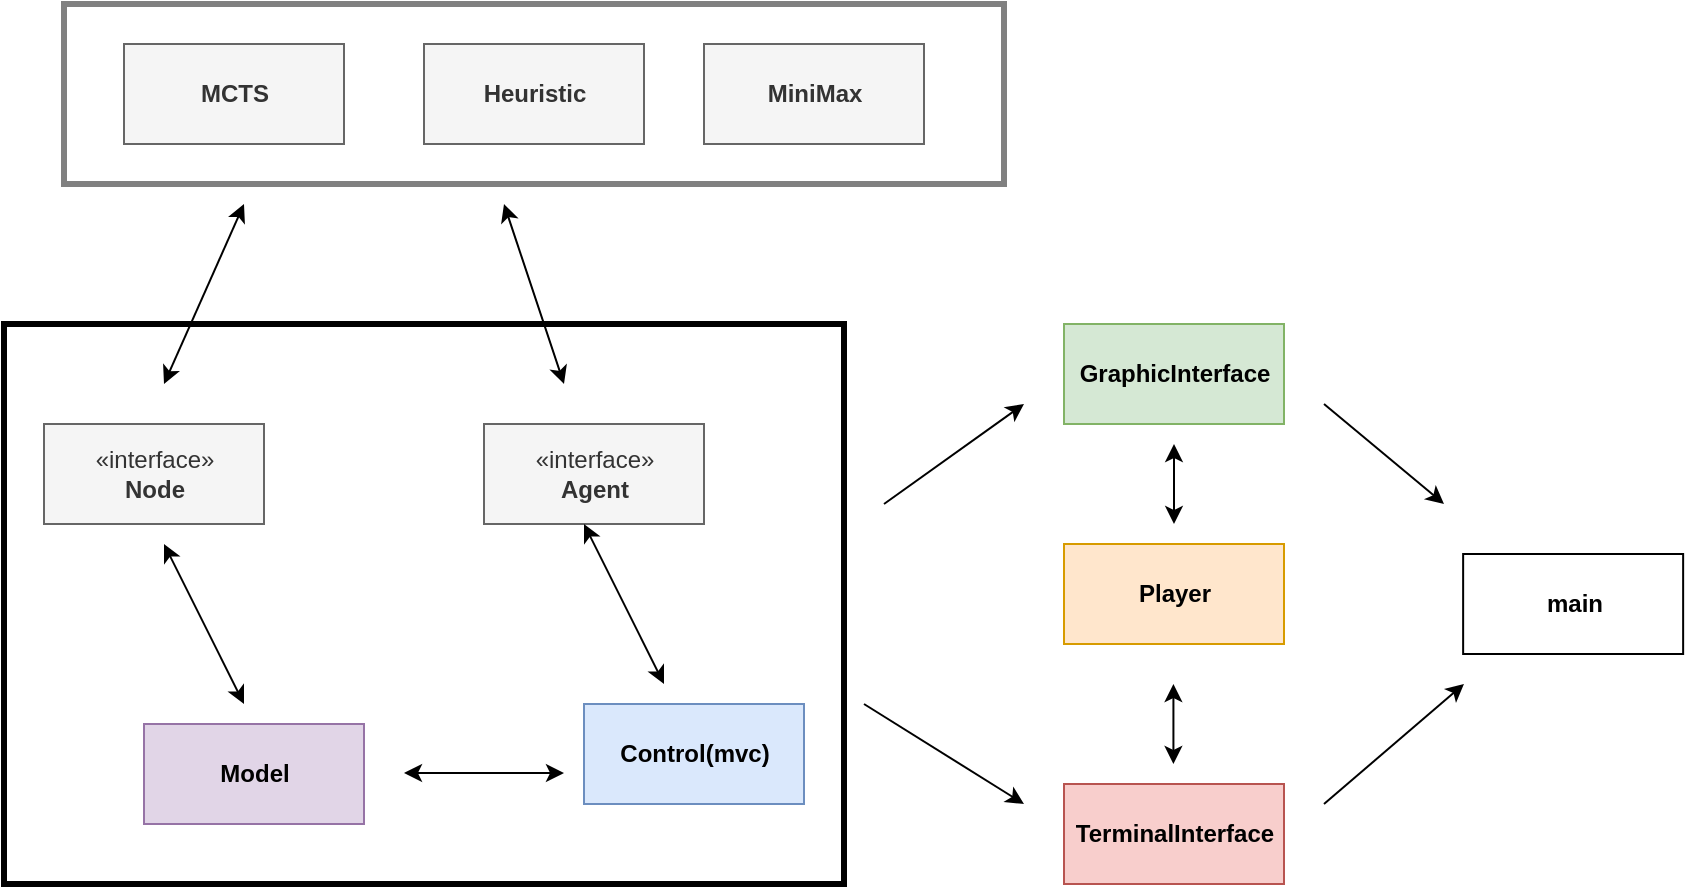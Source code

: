 <mxfile version="12.6.1" type="device"><diagram id="3gjsJfwX6NH6ZjUIXrtz" name="Page-1"><mxGraphModel dx="1022" dy="1783" grid="1" gridSize="10" guides="1" tooltips="1" connect="1" arrows="1" fold="1" page="1" pageScale="1" pageWidth="850" pageHeight="1100" math="0" shadow="0"><root><mxCell id="0"/><mxCell id="1" parent="0"/><mxCell id="1u6QL9yyQh-Ea_asQnVc-1" value="&lt;b&gt;MCTS&lt;/b&gt;" style="html=1;fillColor=#f5f5f5;strokeColor=#666666;fontColor=#333333;" parent="1" vertex="1"><mxGeometry x="70" y="20" width="110" height="50" as="geometry"/></mxCell><mxCell id="1u6QL9yyQh-Ea_asQnVc-2" value="«interface»&lt;br&gt;&lt;b&gt;Node&lt;/b&gt;" style="html=1;fillColor=#f5f5f5;strokeColor=#666666;fontColor=#333333;" parent="1" vertex="1"><mxGeometry x="30" y="210" width="110" height="50" as="geometry"/></mxCell><mxCell id="1u6QL9yyQh-Ea_asQnVc-3" value="&lt;b&gt;Model&lt;/b&gt;" style="html=1;fillColor=#e1d5e7;strokeColor=#9673a6;" parent="1" vertex="1"><mxGeometry x="80" y="360" width="110" height="50" as="geometry"/></mxCell><mxCell id="1u6QL9yyQh-Ea_asQnVc-4" value="&lt;b&gt;Control(mvc)&lt;/b&gt;" style="html=1;fillColor=#dae8fc;strokeColor=#6c8ebf;" parent="1" vertex="1"><mxGeometry x="300" y="350" width="110" height="50" as="geometry"/></mxCell><mxCell id="1u6QL9yyQh-Ea_asQnVc-5" value="&lt;b&gt;GraphicInterface&lt;/b&gt;" style="html=1;fillColor=#d5e8d4;strokeColor=#82b366;" parent="1" vertex="1"><mxGeometry x="540" y="160" width="110" height="50" as="geometry"/></mxCell><mxCell id="1u6QL9yyQh-Ea_asQnVc-6" value="&lt;b&gt;TerminalInterface&lt;/b&gt;" style="html=1;fillColor=#f8cecc;strokeColor=#b85450;" parent="1" vertex="1"><mxGeometry x="540" y="390" width="110" height="50" as="geometry"/></mxCell><mxCell id="1u6QL9yyQh-Ea_asQnVc-7" value="&lt;div&gt;&lt;b&gt;main&lt;/b&gt;&lt;/div&gt;" style="html=1;" parent="1" vertex="1"><mxGeometry x="739.57" y="275" width="110" height="50" as="geometry"/></mxCell><mxCell id="1u6QL9yyQh-Ea_asQnVc-8" value="" style="endArrow=classic;startArrow=classic;html=1;" parent="1" edge="1"><mxGeometry width="50" height="50" relative="1" as="geometry"><mxPoint x="130" y="350" as="sourcePoint"/><mxPoint x="90" y="270" as="targetPoint"/></mxGeometry></mxCell><mxCell id="1u6QL9yyQh-Ea_asQnVc-9" value="" style="endArrow=classic;startArrow=classic;html=1;" parent="1" edge="1"><mxGeometry width="50" height="50" relative="1" as="geometry"><mxPoint x="90" y="190" as="sourcePoint"/><mxPoint x="130" y="100" as="targetPoint"/></mxGeometry></mxCell><mxCell id="1u6QL9yyQh-Ea_asQnVc-10" value="" style="endArrow=classic;startArrow=classic;html=1;" parent="1" edge="1"><mxGeometry width="50" height="50" relative="1" as="geometry"><mxPoint x="210" y="384.5" as="sourcePoint"/><mxPoint x="290" y="384.5" as="targetPoint"/></mxGeometry></mxCell><mxCell id="1u6QL9yyQh-Ea_asQnVc-11" value="" style="endArrow=classic;startArrow=classic;html=1;" parent="1" edge="1"><mxGeometry width="50" height="50" relative="1" as="geometry"><mxPoint x="290" y="190" as="sourcePoint"/><mxPoint x="260" y="100" as="targetPoint"/></mxGeometry></mxCell><mxCell id="1u6QL9yyQh-Ea_asQnVc-12" value="" style="rounded=0;whiteSpace=wrap;html=1;fillColor=none;strokeWidth=3;" parent="1" vertex="1"><mxGeometry x="10" y="160" width="420" height="280" as="geometry"/></mxCell><mxCell id="1u6QL9yyQh-Ea_asQnVc-13" value="" style="endArrow=classic;html=1;" parent="1" edge="1"><mxGeometry width="50" height="50" relative="1" as="geometry"><mxPoint x="450" y="250" as="sourcePoint"/><mxPoint x="520" y="200" as="targetPoint"/></mxGeometry></mxCell><mxCell id="1u6QL9yyQh-Ea_asQnVc-14" value="" style="endArrow=classic;html=1;" parent="1" edge="1"><mxGeometry width="50" height="50" relative="1" as="geometry"><mxPoint x="440" y="350" as="sourcePoint"/><mxPoint x="520" y="400" as="targetPoint"/></mxGeometry></mxCell><mxCell id="1u6QL9yyQh-Ea_asQnVc-15" value="" style="endArrow=classic;html=1;" parent="1" edge="1"><mxGeometry width="50" height="50" relative="1" as="geometry"><mxPoint x="670" y="200" as="sourcePoint"/><mxPoint x="730" y="250" as="targetPoint"/></mxGeometry></mxCell><mxCell id="KWR5aNfSW0qZZMLPGc-r-1" value="&lt;b&gt;Heuristic&lt;/b&gt;" style="html=1;fillColor=#f5f5f5;strokeColor=#666666;fontColor=#333333;" parent="1" vertex="1"><mxGeometry x="220" y="20" width="110" height="50" as="geometry"/></mxCell><mxCell id="KWR5aNfSW0qZZMLPGc-r-2" value="«interface»&lt;br&gt;&lt;b&gt;Agent&lt;/b&gt;" style="html=1;fillColor=#f5f5f5;strokeColor=#666666;fontColor=#333333;" parent="1" vertex="1"><mxGeometry x="250" y="210" width="110" height="50" as="geometry"/></mxCell><mxCell id="KWR5aNfSW0qZZMLPGc-r-3" value="" style="endArrow=classic;startArrow=classic;html=1;" parent="1" edge="1"><mxGeometry width="50" height="50" relative="1" as="geometry"><mxPoint x="340" y="340" as="sourcePoint"/><mxPoint x="300" y="260" as="targetPoint"/></mxGeometry></mxCell><mxCell id="ckUu-P6qGeeTUxOA0L0n-1" value="" style="endArrow=classic;html=1;" parent="1" edge="1"><mxGeometry width="50" height="50" relative="1" as="geometry"><mxPoint x="670" y="400" as="sourcePoint"/><mxPoint x="740" y="340" as="targetPoint"/></mxGeometry></mxCell><mxCell id="ckUu-P6qGeeTUxOA0L0n-3" value="&lt;b&gt;Player&lt;/b&gt;" style="html=1;fillColor=#ffe6cc;strokeColor=#d79b00;" parent="1" vertex="1"><mxGeometry x="540" y="270" width="110" height="50" as="geometry"/></mxCell><mxCell id="ckUu-P6qGeeTUxOA0L0n-4" value="" style="endArrow=classic;startArrow=classic;html=1;" parent="1" edge="1"><mxGeometry width="50" height="50" relative="1" as="geometry"><mxPoint x="595" y="260" as="sourcePoint"/><mxPoint x="595" y="220" as="targetPoint"/></mxGeometry></mxCell><mxCell id="ckUu-P6qGeeTUxOA0L0n-5" value="" style="endArrow=classic;startArrow=classic;html=1;" parent="1" edge="1"><mxGeometry width="50" height="50" relative="1" as="geometry"><mxPoint x="594.71" y="380" as="sourcePoint"/><mxPoint x="594.71" y="340" as="targetPoint"/></mxGeometry></mxCell><mxCell id="ckUu-P6qGeeTUxOA0L0n-6" value="&lt;b&gt;MiniMax&lt;/b&gt;" style="html=1;fillColor=#f5f5f5;strokeColor=#666666;fontColor=#333333;" parent="1" vertex="1"><mxGeometry x="360" y="20" width="110" height="50" as="geometry"/></mxCell><mxCell id="oQUDqtqK4J9dFc1rK5zg-1" value="" style="rounded=0;whiteSpace=wrap;html=1;fillColor=none;strokeWidth=3;strokeColor=#808080;" vertex="1" parent="1"><mxGeometry x="40" width="470" height="90" as="geometry"/></mxCell></root></mxGraphModel></diagram></mxfile>